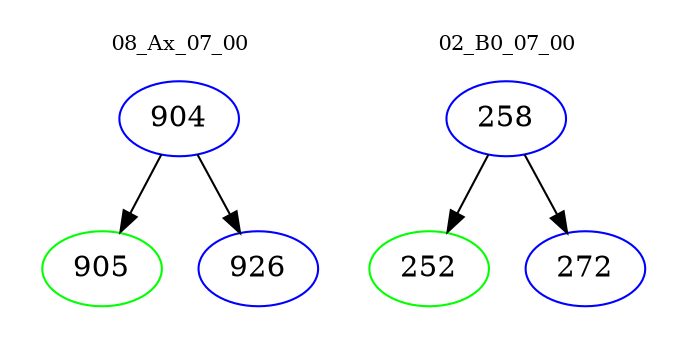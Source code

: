 digraph{
subgraph cluster_0 {
color = white
label = "08_Ax_07_00";
fontsize=10;
T0_904 [label="904", color="blue"]
T0_904 -> T0_905 [color="black"]
T0_905 [label="905", color="green"]
T0_904 -> T0_926 [color="black"]
T0_926 [label="926", color="blue"]
}
subgraph cluster_1 {
color = white
label = "02_B0_07_00";
fontsize=10;
T1_258 [label="258", color="blue"]
T1_258 -> T1_252 [color="black"]
T1_252 [label="252", color="green"]
T1_258 -> T1_272 [color="black"]
T1_272 [label="272", color="blue"]
}
}
